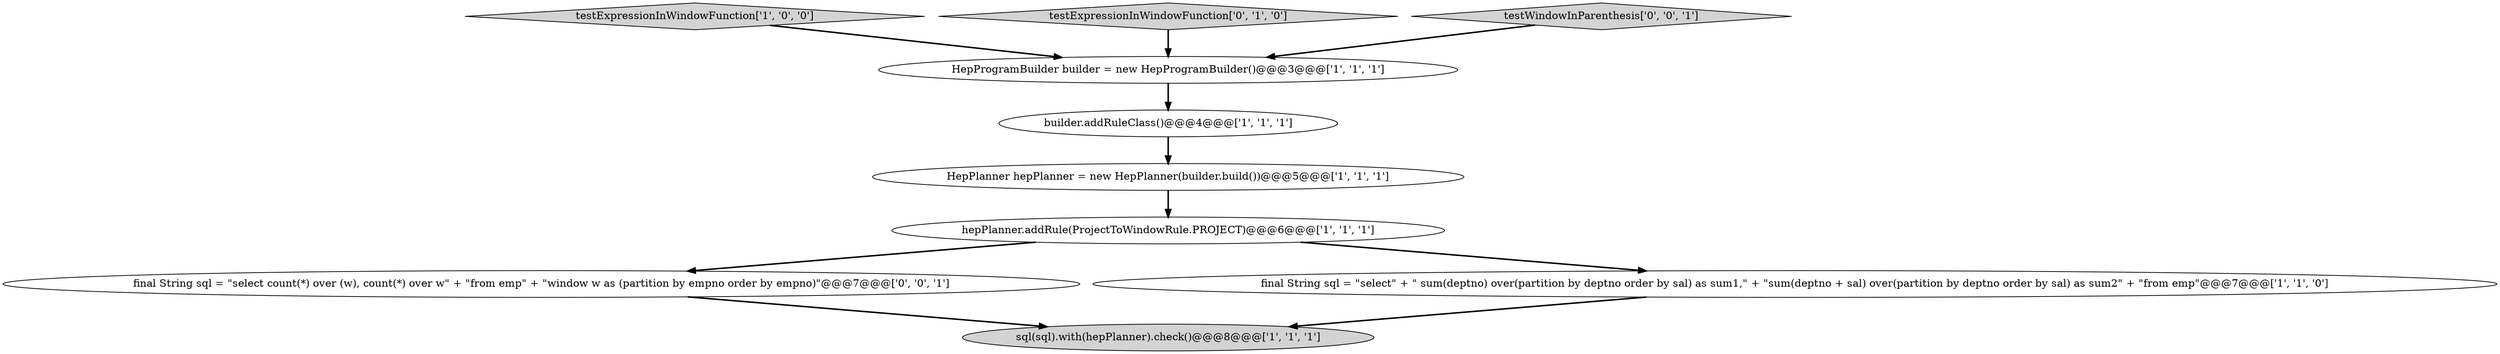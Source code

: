 digraph {
3 [style = filled, label = "testExpressionInWindowFunction['1', '0', '0']", fillcolor = lightgray, shape = diamond image = "AAA0AAABBB1BBB"];
6 [style = filled, label = "hepPlanner.addRule(ProjectToWindowRule.PROJECT)@@@6@@@['1', '1', '1']", fillcolor = white, shape = ellipse image = "AAA0AAABBB1BBB"];
0 [style = filled, label = "builder.addRuleClass()@@@4@@@['1', '1', '1']", fillcolor = white, shape = ellipse image = "AAA0AAABBB1BBB"];
2 [style = filled, label = "sql(sql).with(hepPlanner).check()@@@8@@@['1', '1', '1']", fillcolor = lightgray, shape = ellipse image = "AAA0AAABBB1BBB"];
7 [style = filled, label = "testExpressionInWindowFunction['0', '1', '0']", fillcolor = lightgray, shape = diamond image = "AAA0AAABBB2BBB"];
1 [style = filled, label = "HepProgramBuilder builder = new HepProgramBuilder()@@@3@@@['1', '1', '1']", fillcolor = white, shape = ellipse image = "AAA0AAABBB1BBB"];
9 [style = filled, label = "final String sql = \"select count(*) over (w), count(*) over w\" + \"from emp\" + \"window w as (partition by empno order by empno)\"@@@7@@@['0', '0', '1']", fillcolor = white, shape = ellipse image = "AAA0AAABBB3BBB"];
4 [style = filled, label = "final String sql = \"select\" + \" sum(deptno) over(partition by deptno order by sal) as sum1,\" + \"sum(deptno + sal) over(partition by deptno order by sal) as sum2\" + \"from emp\"@@@7@@@['1', '1', '0']", fillcolor = white, shape = ellipse image = "AAA0AAABBB1BBB"];
5 [style = filled, label = "HepPlanner hepPlanner = new HepPlanner(builder.build())@@@5@@@['1', '1', '1']", fillcolor = white, shape = ellipse image = "AAA0AAABBB1BBB"];
8 [style = filled, label = "testWindowInParenthesis['0', '0', '1']", fillcolor = lightgray, shape = diamond image = "AAA0AAABBB3BBB"];
8->1 [style = bold, label=""];
6->4 [style = bold, label=""];
7->1 [style = bold, label=""];
4->2 [style = bold, label=""];
1->0 [style = bold, label=""];
5->6 [style = bold, label=""];
6->9 [style = bold, label=""];
3->1 [style = bold, label=""];
9->2 [style = bold, label=""];
0->5 [style = bold, label=""];
}
